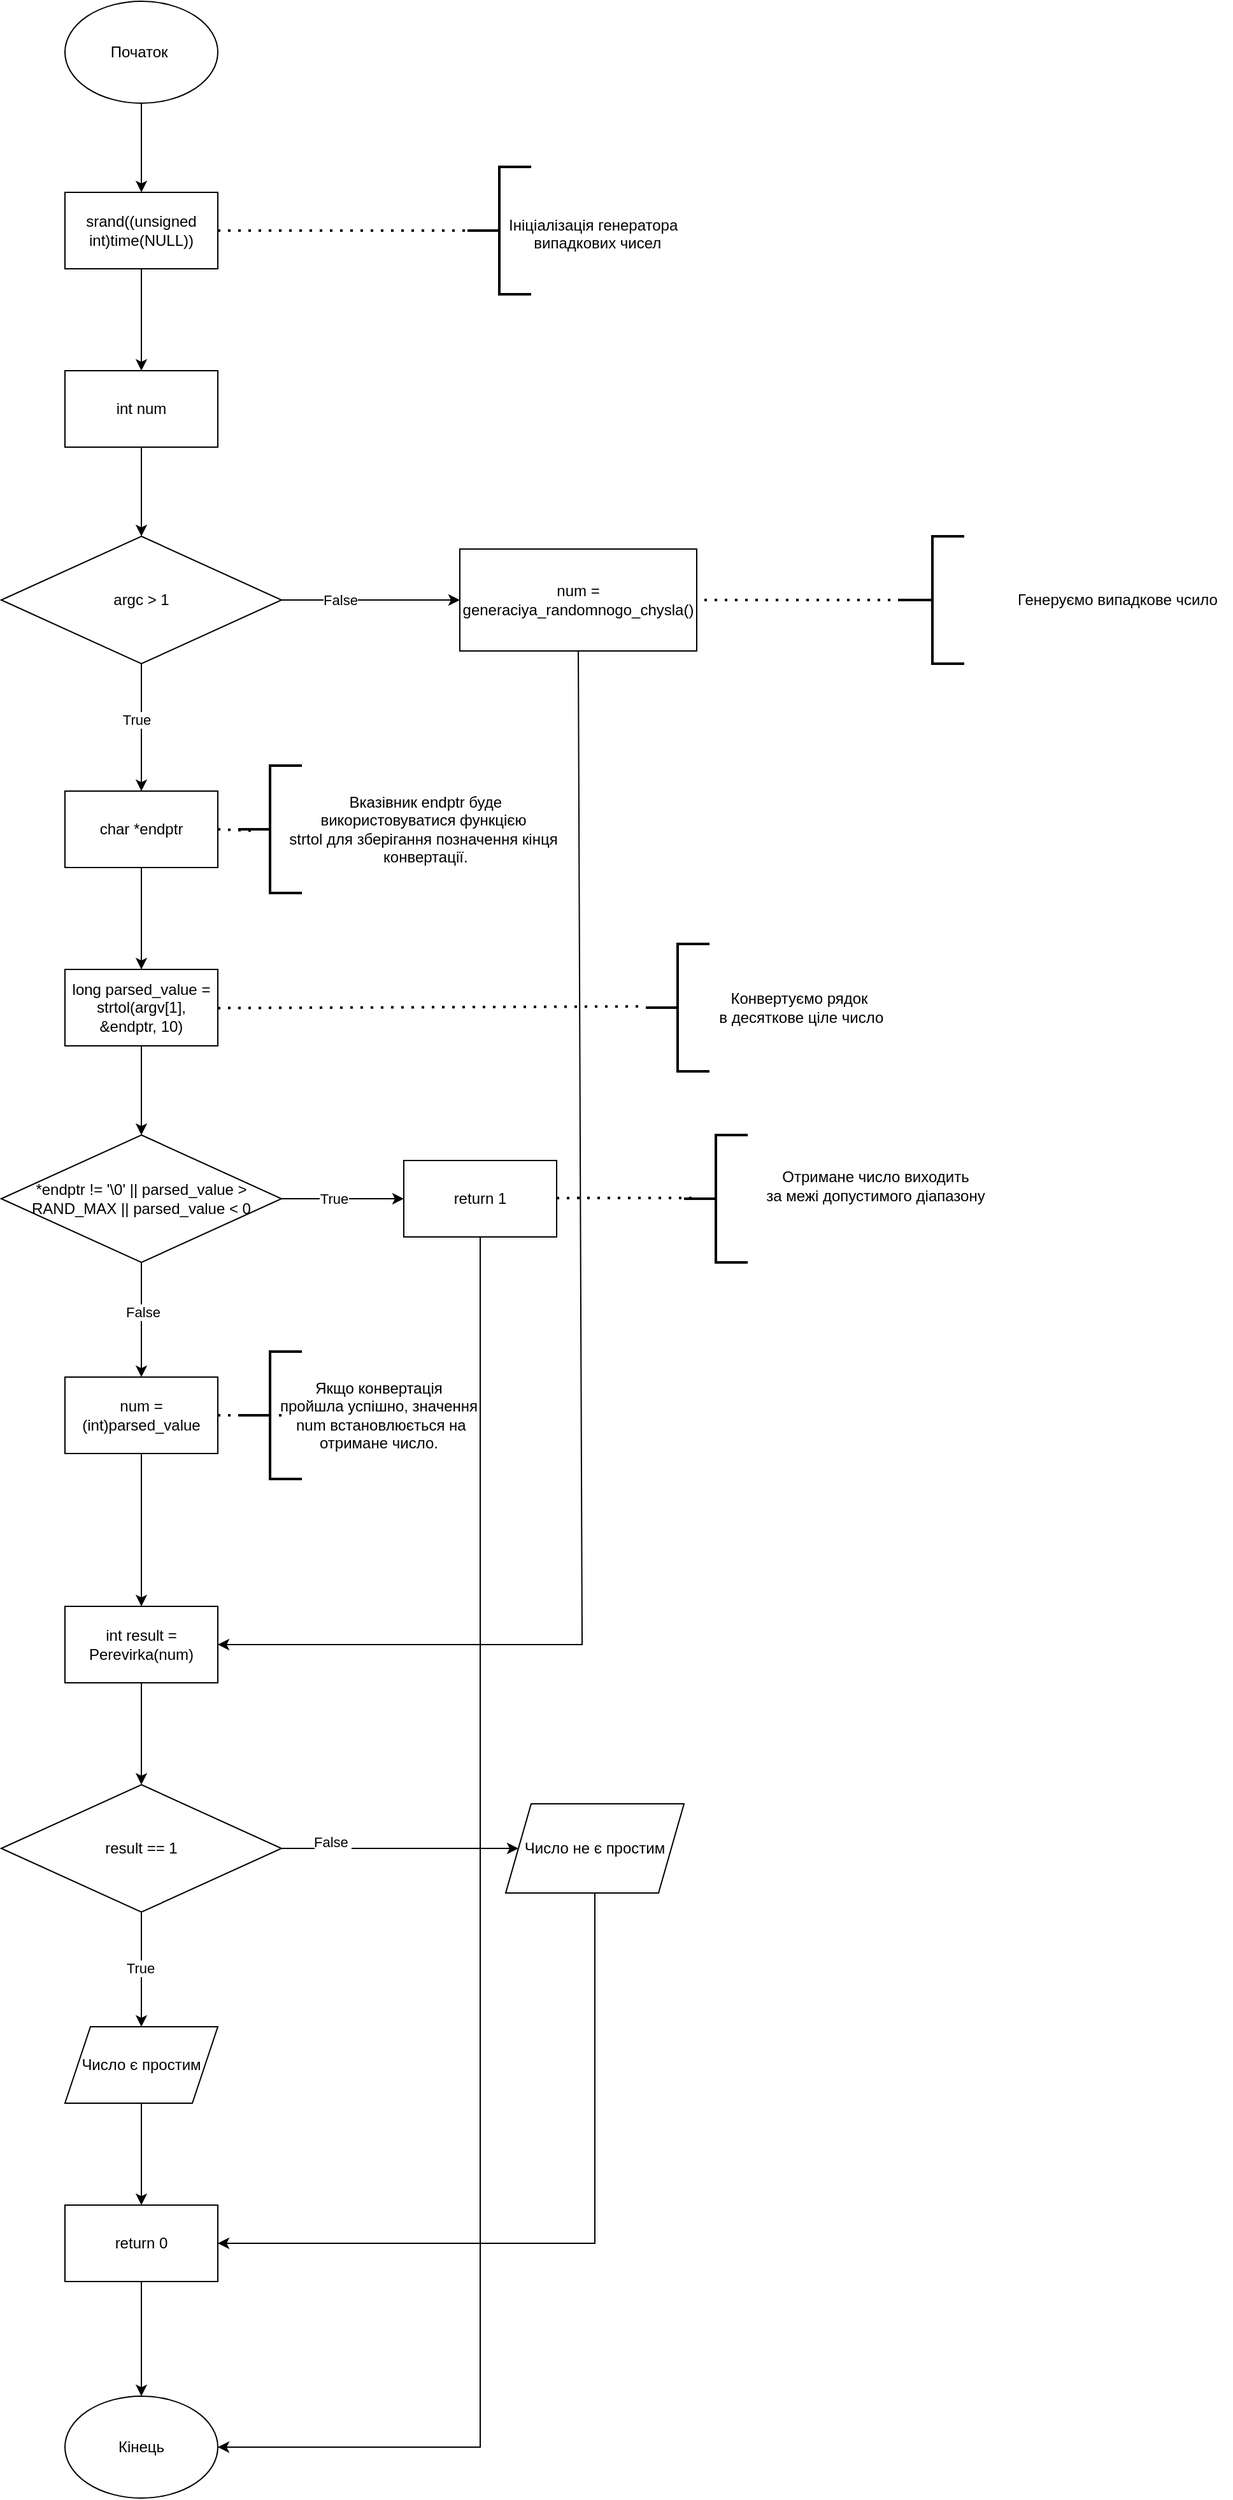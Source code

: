 <mxfile version="22.1.2" type="device">
  <diagram name="Страница — 1" id="LFVJcTVmtV9UedYrOe8A">
    <mxGraphModel dx="756" dy="1945" grid="1" gridSize="10" guides="1" tooltips="1" connect="1" arrows="1" fold="1" page="1" pageScale="1" pageWidth="827" pageHeight="1169" math="0" shadow="0">
      <root>
        <mxCell id="0" />
        <mxCell id="1" parent="0" />
        <mxCell id="igyUoLBUu002oNlb8GVJ-3" value="" style="edgeStyle=orthogonalEdgeStyle;rounded=0;orthogonalLoop=1;jettySize=auto;html=1;" parent="1" source="igyUoLBUu002oNlb8GVJ-1" target="igyUoLBUu002oNlb8GVJ-2" edge="1">
          <mxGeometry relative="1" as="geometry" />
        </mxCell>
        <mxCell id="igyUoLBUu002oNlb8GVJ-1" value="Початок&amp;nbsp;" style="ellipse;whiteSpace=wrap;html=1;" parent="1" vertex="1">
          <mxGeometry x="294" y="-10" width="120" height="80" as="geometry" />
        </mxCell>
        <mxCell id="igyUoLBUu002oNlb8GVJ-8" value="" style="edgeStyle=orthogonalEdgeStyle;rounded=0;orthogonalLoop=1;jettySize=auto;html=1;" parent="1" source="igyUoLBUu002oNlb8GVJ-2" target="igyUoLBUu002oNlb8GVJ-7" edge="1">
          <mxGeometry relative="1" as="geometry" />
        </mxCell>
        <mxCell id="igyUoLBUu002oNlb8GVJ-2" value="srand((unsigned int)time(NULL))" style="rounded=0;whiteSpace=wrap;html=1;" parent="1" vertex="1">
          <mxGeometry x="294" y="140" width="120" height="60" as="geometry" />
        </mxCell>
        <mxCell id="igyUoLBUu002oNlb8GVJ-4" value="&lt;div&gt;Ініціалізація генератора&amp;nbsp;&lt;/div&gt;&lt;div&gt;&amp;nbsp; випадкових чисел&amp;nbsp;&lt;/div&gt;&lt;div&gt;&lt;br&gt;&lt;/div&gt;" style="text;html=1;align=center;verticalAlign=middle;resizable=0;points=[];autosize=1;strokeColor=none;fillColor=none;" parent="1" vertex="1">
          <mxGeometry x="630" y="150" width="160" height="60" as="geometry" />
        </mxCell>
        <mxCell id="igyUoLBUu002oNlb8GVJ-5" value="" style="strokeWidth=2;html=1;shape=mxgraph.flowchart.annotation_2;align=left;labelPosition=right;pointerEvents=1;" parent="1" vertex="1">
          <mxGeometry x="610" y="120" width="50" height="100" as="geometry" />
        </mxCell>
        <mxCell id="igyUoLBUu002oNlb8GVJ-10" value="" style="edgeStyle=orthogonalEdgeStyle;rounded=0;orthogonalLoop=1;jettySize=auto;html=1;" parent="1" source="igyUoLBUu002oNlb8GVJ-7" target="igyUoLBUu002oNlb8GVJ-9" edge="1">
          <mxGeometry relative="1" as="geometry" />
        </mxCell>
        <mxCell id="igyUoLBUu002oNlb8GVJ-7" value="int num" style="whiteSpace=wrap;html=1;rounded=0;" parent="1" vertex="1">
          <mxGeometry x="294" y="280" width="120" height="60" as="geometry" />
        </mxCell>
        <mxCell id="igyUoLBUu002oNlb8GVJ-12" value="" style="edgeStyle=orthogonalEdgeStyle;rounded=0;orthogonalLoop=1;jettySize=auto;html=1;" parent="1" source="igyUoLBUu002oNlb8GVJ-9" target="igyUoLBUu002oNlb8GVJ-11" edge="1">
          <mxGeometry relative="1" as="geometry" />
        </mxCell>
        <mxCell id="igyUoLBUu002oNlb8GVJ-13" value="True" style="edgeLabel;html=1;align=center;verticalAlign=middle;resizable=0;points=[];" parent="igyUoLBUu002oNlb8GVJ-12" vertex="1" connectable="0">
          <mxGeometry x="-0.128" y="-4" relative="1" as="geometry">
            <mxPoint as="offset" />
          </mxGeometry>
        </mxCell>
        <mxCell id="igyUoLBUu002oNlb8GVJ-25" value="" style="edgeStyle=orthogonalEdgeStyle;rounded=0;orthogonalLoop=1;jettySize=auto;html=1;" parent="1" source="igyUoLBUu002oNlb8GVJ-9" target="igyUoLBUu002oNlb8GVJ-24" edge="1">
          <mxGeometry relative="1" as="geometry" />
        </mxCell>
        <mxCell id="1VbImn6U3QLjYB9AjYqw-1" value="False" style="edgeLabel;html=1;align=center;verticalAlign=middle;resizable=0;points=[];" parent="igyUoLBUu002oNlb8GVJ-25" vertex="1" connectable="0">
          <mxGeometry x="-0.345" relative="1" as="geometry">
            <mxPoint as="offset" />
          </mxGeometry>
        </mxCell>
        <mxCell id="igyUoLBUu002oNlb8GVJ-9" value="argc &amp;gt; 1" style="rhombus;whiteSpace=wrap;html=1;" parent="1" vertex="1">
          <mxGeometry x="244" y="410" width="220" height="100" as="geometry" />
        </mxCell>
        <mxCell id="igyUoLBUu002oNlb8GVJ-15" value="" style="edgeStyle=orthogonalEdgeStyle;rounded=0;orthogonalLoop=1;jettySize=auto;html=1;" parent="1" source="igyUoLBUu002oNlb8GVJ-11" target="igyUoLBUu002oNlb8GVJ-14" edge="1">
          <mxGeometry relative="1" as="geometry" />
        </mxCell>
        <mxCell id="igyUoLBUu002oNlb8GVJ-11" value="char *endptr" style="whiteSpace=wrap;html=1;" parent="1" vertex="1">
          <mxGeometry x="294" y="610" width="120" height="60" as="geometry" />
        </mxCell>
        <mxCell id="igyUoLBUu002oNlb8GVJ-17" value="" style="edgeStyle=orthogonalEdgeStyle;rounded=0;orthogonalLoop=1;jettySize=auto;html=1;" parent="1" source="igyUoLBUu002oNlb8GVJ-14" target="igyUoLBUu002oNlb8GVJ-16" edge="1">
          <mxGeometry relative="1" as="geometry" />
        </mxCell>
        <mxCell id="igyUoLBUu002oNlb8GVJ-14" value="long parsed_value = strtol(argv[1], &amp;amp;endptr, 10)" style="whiteSpace=wrap;html=1;" parent="1" vertex="1">
          <mxGeometry x="294" y="750" width="120" height="60" as="geometry" />
        </mxCell>
        <mxCell id="igyUoLBUu002oNlb8GVJ-19" value="" style="edgeStyle=orthogonalEdgeStyle;rounded=0;orthogonalLoop=1;jettySize=auto;html=1;" parent="1" source="igyUoLBUu002oNlb8GVJ-16" target="igyUoLBUu002oNlb8GVJ-18" edge="1">
          <mxGeometry relative="1" as="geometry" />
        </mxCell>
        <mxCell id="igyUoLBUu002oNlb8GVJ-20" value="True" style="edgeLabel;html=1;align=center;verticalAlign=middle;resizable=0;points=[];" parent="igyUoLBUu002oNlb8GVJ-19" vertex="1" connectable="0">
          <mxGeometry x="-0.154" relative="1" as="geometry">
            <mxPoint as="offset" />
          </mxGeometry>
        </mxCell>
        <mxCell id="igyUoLBUu002oNlb8GVJ-22" value="" style="edgeStyle=orthogonalEdgeStyle;rounded=0;orthogonalLoop=1;jettySize=auto;html=1;" parent="1" source="igyUoLBUu002oNlb8GVJ-16" target="igyUoLBUu002oNlb8GVJ-21" edge="1">
          <mxGeometry relative="1" as="geometry" />
        </mxCell>
        <mxCell id="igyUoLBUu002oNlb8GVJ-23" value="False" style="edgeLabel;html=1;align=center;verticalAlign=middle;resizable=0;points=[];" parent="igyUoLBUu002oNlb8GVJ-22" vertex="1" connectable="0">
          <mxGeometry x="-0.133" y="1" relative="1" as="geometry">
            <mxPoint as="offset" />
          </mxGeometry>
        </mxCell>
        <mxCell id="igyUoLBUu002oNlb8GVJ-16" value="*endptr != &#39;\0&#39; || parsed_value &amp;gt; RAND_MAX || parsed_value &amp;lt; 0" style="rhombus;whiteSpace=wrap;html=1;" parent="1" vertex="1">
          <mxGeometry x="244" y="880" width="220" height="100" as="geometry" />
        </mxCell>
        <mxCell id="igyUoLBUu002oNlb8GVJ-18" value="return 1" style="rounded=0;whiteSpace=wrap;html=1;" parent="1" vertex="1">
          <mxGeometry x="560" y="900" width="120" height="60" as="geometry" />
        </mxCell>
        <mxCell id="igyUoLBUu002oNlb8GVJ-27" value="" style="edgeStyle=orthogonalEdgeStyle;rounded=0;orthogonalLoop=1;jettySize=auto;html=1;" parent="1" source="igyUoLBUu002oNlb8GVJ-21" target="igyUoLBUu002oNlb8GVJ-26" edge="1">
          <mxGeometry relative="1" as="geometry" />
        </mxCell>
        <mxCell id="igyUoLBUu002oNlb8GVJ-21" value="num = (int)parsed_value" style="rounded=0;whiteSpace=wrap;html=1;" parent="1" vertex="1">
          <mxGeometry x="294" y="1070" width="120" height="60" as="geometry" />
        </mxCell>
        <mxCell id="igyUoLBUu002oNlb8GVJ-24" value="num = generaciya_randomnogo_chysla()" style="whiteSpace=wrap;html=1;" parent="1" vertex="1">
          <mxGeometry x="604" y="420" width="186" height="80" as="geometry" />
        </mxCell>
        <mxCell id="igyUoLBUu002oNlb8GVJ-31" value="" style="edgeStyle=orthogonalEdgeStyle;rounded=0;orthogonalLoop=1;jettySize=auto;html=1;" parent="1" source="igyUoLBUu002oNlb8GVJ-26" target="igyUoLBUu002oNlb8GVJ-30" edge="1">
          <mxGeometry relative="1" as="geometry" />
        </mxCell>
        <mxCell id="igyUoLBUu002oNlb8GVJ-26" value="int result = Perevirka(num)" style="whiteSpace=wrap;html=1;rounded=0;" parent="1" vertex="1">
          <mxGeometry x="294" y="1250" width="120" height="60" as="geometry" />
        </mxCell>
        <mxCell id="igyUoLBUu002oNlb8GVJ-29" value="" style="endArrow=classic;html=1;rounded=0;exitX=0.5;exitY=1;exitDx=0;exitDy=0;entryX=1;entryY=0.5;entryDx=0;entryDy=0;" parent="1" source="igyUoLBUu002oNlb8GVJ-24" target="igyUoLBUu002oNlb8GVJ-26" edge="1">
          <mxGeometry width="50" height="50" relative="1" as="geometry">
            <mxPoint x="660" y="690" as="sourcePoint" />
            <mxPoint x="710" y="640" as="targetPoint" />
            <Array as="points">
              <mxPoint x="700" y="1280" />
            </Array>
          </mxGeometry>
        </mxCell>
        <mxCell id="igyUoLBUu002oNlb8GVJ-35" value="" style="edgeStyle=orthogonalEdgeStyle;rounded=0;orthogonalLoop=1;jettySize=auto;html=1;" parent="1" source="igyUoLBUu002oNlb8GVJ-30" target="igyUoLBUu002oNlb8GVJ-34" edge="1">
          <mxGeometry relative="1" as="geometry" />
        </mxCell>
        <mxCell id="igyUoLBUu002oNlb8GVJ-45" value="True" style="edgeLabel;html=1;align=center;verticalAlign=middle;resizable=0;points=[];" parent="igyUoLBUu002oNlb8GVJ-35" vertex="1" connectable="0">
          <mxGeometry x="-0.03" y="-1" relative="1" as="geometry">
            <mxPoint as="offset" />
          </mxGeometry>
        </mxCell>
        <mxCell id="igyUoLBUu002oNlb8GVJ-30" value="result == 1" style="rhombus;whiteSpace=wrap;html=1;" parent="1" vertex="1">
          <mxGeometry x="244" y="1390" width="220" height="100" as="geometry" />
        </mxCell>
        <mxCell id="igyUoLBUu002oNlb8GVJ-37" value="" style="edgeStyle=orthogonalEdgeStyle;rounded=0;orthogonalLoop=1;jettySize=auto;html=1;" parent="1" source="igyUoLBUu002oNlb8GVJ-34" target="igyUoLBUu002oNlb8GVJ-36" edge="1">
          <mxGeometry relative="1" as="geometry" />
        </mxCell>
        <mxCell id="igyUoLBUu002oNlb8GVJ-34" value="Число є простим" style="shape=parallelogram;perimeter=parallelogramPerimeter;whiteSpace=wrap;html=1;fixedSize=1;" parent="1" vertex="1">
          <mxGeometry x="294" y="1580" width="120" height="60" as="geometry" />
        </mxCell>
        <mxCell id="igyUoLBUu002oNlb8GVJ-39" value="" style="edgeStyle=orthogonalEdgeStyle;rounded=0;orthogonalLoop=1;jettySize=auto;html=1;" parent="1" source="igyUoLBUu002oNlb8GVJ-36" target="igyUoLBUu002oNlb8GVJ-38" edge="1">
          <mxGeometry relative="1" as="geometry" />
        </mxCell>
        <mxCell id="igyUoLBUu002oNlb8GVJ-36" value="return 0" style="whiteSpace=wrap;html=1;" parent="1" vertex="1">
          <mxGeometry x="294" y="1720" width="120" height="60" as="geometry" />
        </mxCell>
        <mxCell id="igyUoLBUu002oNlb8GVJ-38" value="Кінець" style="ellipse;whiteSpace=wrap;html=1;" parent="1" vertex="1">
          <mxGeometry x="294" y="1870" width="120" height="80" as="geometry" />
        </mxCell>
        <mxCell id="igyUoLBUu002oNlb8GVJ-40" value="Число не є простим" style="shape=parallelogram;perimeter=parallelogramPerimeter;whiteSpace=wrap;html=1;fixedSize=1;" parent="1" vertex="1">
          <mxGeometry x="640" y="1405" width="140" height="70" as="geometry" />
        </mxCell>
        <mxCell id="igyUoLBUu002oNlb8GVJ-43" value="" style="endArrow=classic;html=1;rounded=0;entryX=0;entryY=0.5;entryDx=0;entryDy=0;" parent="1" target="igyUoLBUu002oNlb8GVJ-40" edge="1">
          <mxGeometry width="50" height="50" relative="1" as="geometry">
            <mxPoint x="464" y="1440" as="sourcePoint" />
            <mxPoint x="514" y="1390" as="targetPoint" />
          </mxGeometry>
        </mxCell>
        <mxCell id="igyUoLBUu002oNlb8GVJ-44" value="False&amp;nbsp;" style="edgeLabel;html=1;align=center;verticalAlign=middle;resizable=0;points=[];" parent="igyUoLBUu002oNlb8GVJ-43" vertex="1" connectable="0">
          <mxGeometry x="-0.571" y="5" relative="1" as="geometry">
            <mxPoint as="offset" />
          </mxGeometry>
        </mxCell>
        <mxCell id="igyUoLBUu002oNlb8GVJ-46" value="" style="endArrow=classic;html=1;rounded=0;exitX=0.5;exitY=1;exitDx=0;exitDy=0;entryX=1;entryY=0.5;entryDx=0;entryDy=0;" parent="1" source="igyUoLBUu002oNlb8GVJ-40" target="igyUoLBUu002oNlb8GVJ-36" edge="1">
          <mxGeometry width="50" height="50" relative="1" as="geometry">
            <mxPoint x="620" y="1580" as="sourcePoint" />
            <mxPoint x="670" y="1530" as="targetPoint" />
            <Array as="points">
              <mxPoint x="710" y="1750" />
            </Array>
          </mxGeometry>
        </mxCell>
        <mxCell id="igyUoLBUu002oNlb8GVJ-47" value="&amp;nbsp;Вказівник endptr буде &lt;br&gt;використовуватися функцією &lt;br&gt;strtol для зберігання позначення кінця&lt;br&gt;&amp;nbsp;конвертації." style="text;html=1;align=center;verticalAlign=middle;resizable=0;points=[];autosize=1;strokeColor=none;fillColor=none;" parent="1" vertex="1">
          <mxGeometry x="460" y="605" width="230" height="70" as="geometry" />
        </mxCell>
        <mxCell id="igyUoLBUu002oNlb8GVJ-48" value="" style="strokeWidth=2;html=1;shape=mxgraph.flowchart.annotation_2;align=left;labelPosition=right;pointerEvents=1;" parent="1" vertex="1">
          <mxGeometry x="430" y="590" width="50" height="100" as="geometry" />
        </mxCell>
        <mxCell id="igyUoLBUu002oNlb8GVJ-49" value="" style="endArrow=none;dashed=1;html=1;dashPattern=1 3;strokeWidth=2;rounded=0;exitX=1;exitY=0.5;exitDx=0;exitDy=0;entryX=0.199;entryY=0.511;entryDx=0;entryDy=0;entryPerimeter=0;" parent="1" source="igyUoLBUu002oNlb8GVJ-11" target="igyUoLBUu002oNlb8GVJ-48" edge="1">
          <mxGeometry width="50" height="50" relative="1" as="geometry">
            <mxPoint x="380" y="640.33" as="sourcePoint" />
            <mxPoint x="573" y="639.33" as="targetPoint" />
          </mxGeometry>
        </mxCell>
        <mxCell id="igyUoLBUu002oNlb8GVJ-50" value="Конвертуємо рядок&lt;br&gt;&amp;nbsp;в десяткове ціле число" style="text;html=1;align=center;verticalAlign=middle;resizable=0;points=[];autosize=1;strokeColor=none;fillColor=none;" parent="1" vertex="1">
          <mxGeometry x="790" y="760" width="160" height="40" as="geometry" />
        </mxCell>
        <mxCell id="igyUoLBUu002oNlb8GVJ-52" value="" style="endArrow=none;dashed=1;html=1;dashPattern=1 3;strokeWidth=2;rounded=0;exitX=1;exitY=0.5;exitDx=0;exitDy=0;" parent="1" edge="1">
          <mxGeometry width="50" height="50" relative="1" as="geometry">
            <mxPoint x="414" y="780.33" as="sourcePoint" />
            <mxPoint x="750" y="779" as="targetPoint" />
          </mxGeometry>
        </mxCell>
        <mxCell id="igyUoLBUu002oNlb8GVJ-53" value="" style="strokeWidth=2;html=1;shape=mxgraph.flowchart.annotation_2;align=left;labelPosition=right;pointerEvents=1;" parent="1" vertex="1">
          <mxGeometry x="750" y="730" width="50" height="100" as="geometry" />
        </mxCell>
        <mxCell id="igyUoLBUu002oNlb8GVJ-54" value="Отримане число виходить &lt;br&gt;за межі допустимого діапазону" style="text;html=1;align=center;verticalAlign=middle;resizable=0;points=[];autosize=1;strokeColor=none;fillColor=none;" parent="1" vertex="1">
          <mxGeometry x="830" y="900" width="200" height="40" as="geometry" />
        </mxCell>
        <mxCell id="igyUoLBUu002oNlb8GVJ-55" value="" style="strokeWidth=2;html=1;shape=mxgraph.flowchart.annotation_2;align=left;labelPosition=right;pointerEvents=1;" parent="1" vertex="1">
          <mxGeometry x="780" y="880" width="50" height="100" as="geometry" />
        </mxCell>
        <mxCell id="igyUoLBUu002oNlb8GVJ-56" value="" style="endArrow=none;dashed=1;html=1;dashPattern=1 3;strokeWidth=2;rounded=0;" parent="1" edge="1">
          <mxGeometry width="50" height="50" relative="1" as="geometry">
            <mxPoint x="680" y="929.45" as="sourcePoint" />
            <mxPoint x="787" y="929.33" as="targetPoint" />
          </mxGeometry>
        </mxCell>
        <mxCell id="igyUoLBUu002oNlb8GVJ-57" value="Якщо конвертація &lt;br&gt;пройшла успішно, значення&lt;br&gt;&amp;nbsp;num встановлюється на &lt;br&gt;отримане число." style="text;html=1;align=center;verticalAlign=middle;resizable=0;points=[];autosize=1;strokeColor=none;fillColor=none;" parent="1" vertex="1">
          <mxGeometry x="450" y="1065" width="180" height="70" as="geometry" />
        </mxCell>
        <mxCell id="igyUoLBUu002oNlb8GVJ-58" value="" style="strokeWidth=2;html=1;shape=mxgraph.flowchart.annotation_2;align=left;labelPosition=right;pointerEvents=1;" parent="1" vertex="1">
          <mxGeometry x="430" y="1050" width="50" height="100" as="geometry" />
        </mxCell>
        <mxCell id="igyUoLBUu002oNlb8GVJ-59" value="" style="endArrow=none;dashed=1;html=1;dashPattern=1 3;strokeWidth=2;rounded=0;exitX=1;exitY=0.5;exitDx=0;exitDy=0;" parent="1" source="igyUoLBUu002oNlb8GVJ-21" edge="1">
          <mxGeometry width="50" height="50" relative="1" as="geometry">
            <mxPoint x="398" y="1099.38" as="sourcePoint" />
            <mxPoint x="470" y="1100" as="targetPoint" />
          </mxGeometry>
        </mxCell>
        <mxCell id="igyUoLBUu002oNlb8GVJ-60" value="Генеруємо випадкове чсило" style="text;html=1;align=center;verticalAlign=middle;resizable=0;points=[];autosize=1;strokeColor=none;fillColor=none;" parent="1" vertex="1">
          <mxGeometry x="1030" y="445" width="180" height="30" as="geometry" />
        </mxCell>
        <mxCell id="igyUoLBUu002oNlb8GVJ-61" value="" style="strokeWidth=2;html=1;shape=mxgraph.flowchart.annotation_2;align=left;labelPosition=right;pointerEvents=1;" parent="1" vertex="1">
          <mxGeometry x="950" y="410" width="50" height="100" as="geometry" />
        </mxCell>
        <mxCell id="igyUoLBUu002oNlb8GVJ-62" value="" style="endArrow=none;dashed=1;html=1;dashPattern=1 3;strokeWidth=2;rounded=0;exitX=0;exitY=0.5;exitDx=0;exitDy=0;exitPerimeter=0;entryX=1;entryY=0.5;entryDx=0;entryDy=0;" parent="1" source="igyUoLBUu002oNlb8GVJ-61" target="igyUoLBUu002oNlb8GVJ-24" edge="1">
          <mxGeometry width="50" height="50" relative="1" as="geometry">
            <mxPoint x="467" y="1029.62" as="sourcePoint" />
            <mxPoint x="517" y="1029.62" as="targetPoint" />
          </mxGeometry>
        </mxCell>
        <mxCell id="1VbImn6U3QLjYB9AjYqw-3" value="" style="endArrow=classic;html=1;rounded=0;exitX=0.5;exitY=1;exitDx=0;exitDy=0;entryX=1;entryY=0.5;entryDx=0;entryDy=0;" parent="1" source="igyUoLBUu002oNlb8GVJ-18" target="igyUoLBUu002oNlb8GVJ-38" edge="1">
          <mxGeometry width="50" height="50" relative="1" as="geometry">
            <mxPoint x="630" y="1080" as="sourcePoint" />
            <mxPoint x="680" y="1030" as="targetPoint" />
            <Array as="points">
              <mxPoint x="620" y="1910" />
            </Array>
          </mxGeometry>
        </mxCell>
        <mxCell id="TQJGuOi-MR8fDlncdexa-1" value="" style="endArrow=none;dashed=1;html=1;dashPattern=1 3;strokeWidth=2;rounded=0;exitX=1;exitY=0.5;exitDx=0;exitDy=0;entryX=0;entryY=0.5;entryDx=0;entryDy=0;entryPerimeter=0;" edge="1" parent="1" source="igyUoLBUu002oNlb8GVJ-2" target="igyUoLBUu002oNlb8GVJ-5">
          <mxGeometry width="50" height="50" relative="1" as="geometry">
            <mxPoint x="417" y="271" as="sourcePoint" />
            <mxPoint x="610" y="270" as="targetPoint" />
          </mxGeometry>
        </mxCell>
      </root>
    </mxGraphModel>
  </diagram>
</mxfile>
